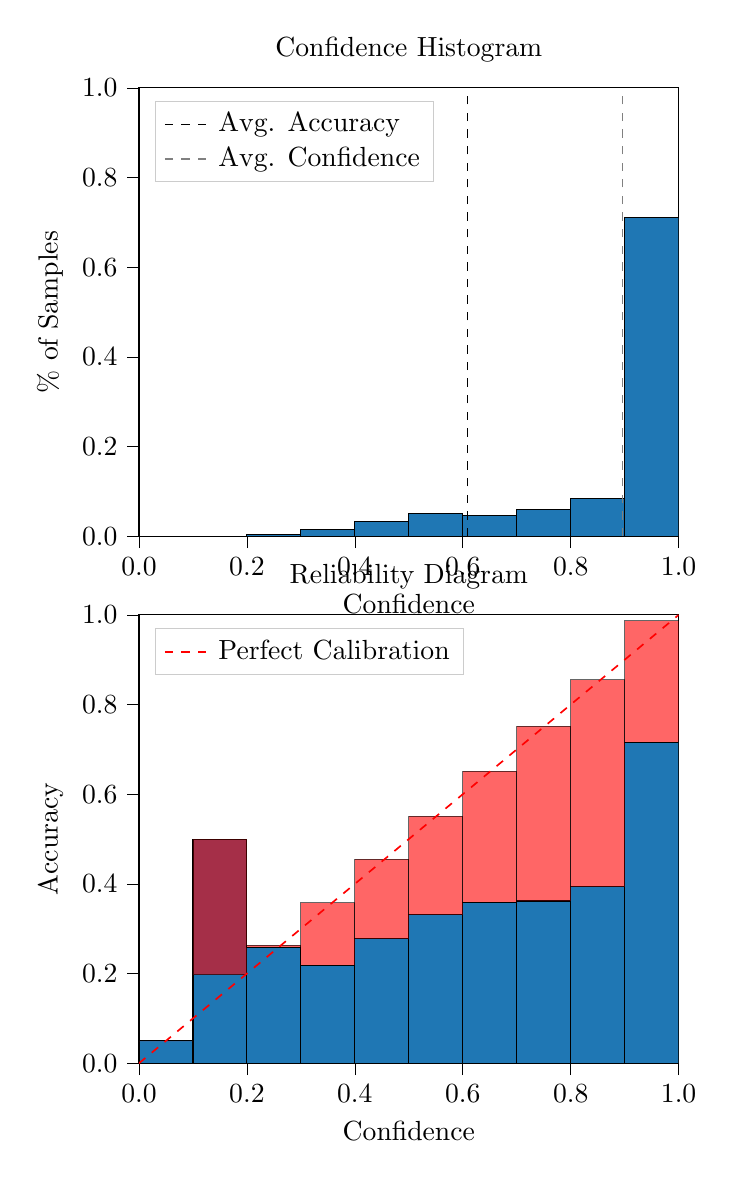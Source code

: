 % This file was created by tikzplotlib v0.9.8.
\begin{tikzpicture}

\definecolor{color0}{rgb}{0.122,0.467,0.706}

\begin{groupplot}[group style={group size=1 by 2}]
\nextgroupplot[
legend cell align={left},
legend style={
  fill opacity=0.8,
  draw opacity=1,
  text opacity=1,
  at={(0.03,0.97)},
  anchor=north west,
  draw=white!80!black
},
tick align=outside,
tick pos=left,
title={Confidence Histogram},
x grid style={white!69.02!black},
xlabel={Confidence},
xmin=0, xmax=1,
xtick style={color=black},
xtick={0,0.2,0.4,0.6,0.8,1},
xticklabels={0.0,0.2,0.4,0.6,0.8,1.0},
y grid style={white!69.02!black},
ylabel={\% of Samples},
ymin=0, ymax=1,
ytick style={color=black},
ytick={0,0.2,0.4,0.6,0.8,1},
yticklabels={0.0,0.2,0.4,0.6,0.8,1.0}
]
\draw[draw=black,fill=color0] (axis cs:-6.939e-18,0) rectangle (axis cs:0.1,0);
\draw[draw=black,fill=color0] (axis cs:0.1,0) rectangle (axis cs:0.2,0.0);
\draw[draw=black,fill=color0] (axis cs:0.2,0) rectangle (axis cs:0.3,0.003);
\draw[draw=black,fill=color0] (axis cs:0.3,0) rectangle (axis cs:0.4,0.015);
\draw[draw=black,fill=color0] (axis cs:0.4,0) rectangle (axis cs:0.5,0.032);
\draw[draw=black,fill=color0] (axis cs:0.5,0) rectangle (axis cs:0.6,0.05);
\draw[draw=black,fill=color0] (axis cs:0.6,0) rectangle (axis cs:0.7,0.046);
\draw[draw=black,fill=color0] (axis cs:0.7,0) rectangle (axis cs:0.8,0.06);
\draw[draw=black,fill=color0] (axis cs:0.8,0) rectangle (axis cs:0.9,0.085);
\draw[draw=black,fill=color0] (axis cs:0.9,0) rectangle (axis cs:1,0.71);
\addplot [semithick, black, dashed]
table {%
0.609 0
0.609 1
};
\addlegendentry{Avg. Accuracy}
\addplot [semithick, white!50.196!black, dashed]
table {%
0.896 0
0.896 1
};
\addlegendentry{Avg. Confidence}

\nextgroupplot[
legend cell align={left},
legend style={
  fill opacity=0.8,
  draw opacity=1,
  text opacity=1,
  at={(0.03,0.97)},
  anchor=north west,
  draw=white!80!black
},
tick align=outside,
tick pos=left,
title={Reliability Diagram},
x grid style={white!69.02!black},
xlabel={Confidence},
xmin=0, xmax=1,
xtick style={color=black},
xtick={0,0.2,0.4,0.6,0.8,1},
xticklabels={0.0,0.2,0.4,0.6,0.8,1.0},
y grid style={white!69.02!black},
ylabel={Accuracy},
ymin=0, ymax=1,
ytick style={color=black},
ytick={0,0.2,0.4,0.6,0.8,1},
yticklabels={0.0,0.2,0.4,0.6,0.8,1.0}
]
\draw[draw=black,fill=color0] (axis cs:-6.939e-18,0) rectangle (axis cs:0.1,0.05);
\draw[draw=black,fill=color0] (axis cs:0.1,0) rectangle (axis cs:0.2,0.5);
\draw[draw=black,fill=color0] (axis cs:0.2,0) rectangle (axis cs:0.3,0.259);
\draw[draw=black,fill=color0] (axis cs:0.3,0) rectangle (axis cs:0.4,0.219);
\draw[draw=black,fill=color0] (axis cs:0.4,0) rectangle (axis cs:0.5,0.278);
\draw[draw=black,fill=color0] (axis cs:0.5,0) rectangle (axis cs:0.6,0.331);
\draw[draw=black,fill=color0] (axis cs:0.6,0) rectangle (axis cs:0.7,0.359);
\draw[draw=black,fill=color0] (axis cs:0.7,0) rectangle (axis cs:0.8,0.362);
\draw[draw=black,fill=color0] (axis cs:0.8,0) rectangle (axis cs:0.9,0.394);
\draw[draw=black,fill=color0] (axis cs:0.9,0) rectangle (axis cs:1,0.716);
\draw[draw=black,fill=red,opacity=0.6] (axis cs:-6.939e-18,0.05) rectangle (axis cs:0.1,0.05);
\draw[draw=black,fill=red,opacity=0.6] (axis cs:0.1,0.5) rectangle (axis cs:0.2,0.197);
\draw[draw=black,fill=red,opacity=0.6] (axis cs:0.2,0.259) rectangle (axis cs:0.3,0.263);
\draw[draw=black,fill=red,opacity=0.6] (axis cs:0.3,0.219) rectangle (axis cs:0.4,0.358);
\draw[draw=black,fill=red,opacity=0.6] (axis cs:0.4,0.278) rectangle (axis cs:0.5,0.455);
\draw[draw=black,fill=red,opacity=0.6] (axis cs:0.5,0.331) rectangle (axis cs:0.6,0.551);
\draw[draw=black,fill=red,opacity=0.6] (axis cs:0.6,0.359) rectangle (axis cs:0.7,0.651);
\draw[draw=black,fill=red,opacity=0.6] (axis cs:0.7,0.362) rectangle (axis cs:0.8,0.752);
\draw[draw=black,fill=red,opacity=0.6] (axis cs:0.8,0.394) rectangle (axis cs:0.9,0.855);
\draw[draw=black,fill=red,opacity=0.6] (axis cs:0.9,0.716) rectangle (axis cs:1,0.987);
\addplot [semithick, red, dashed]
table {%
0 0
1 1
};
\addlegendentry{Perfect Calibration}
\end{groupplot}

\end{tikzpicture}
